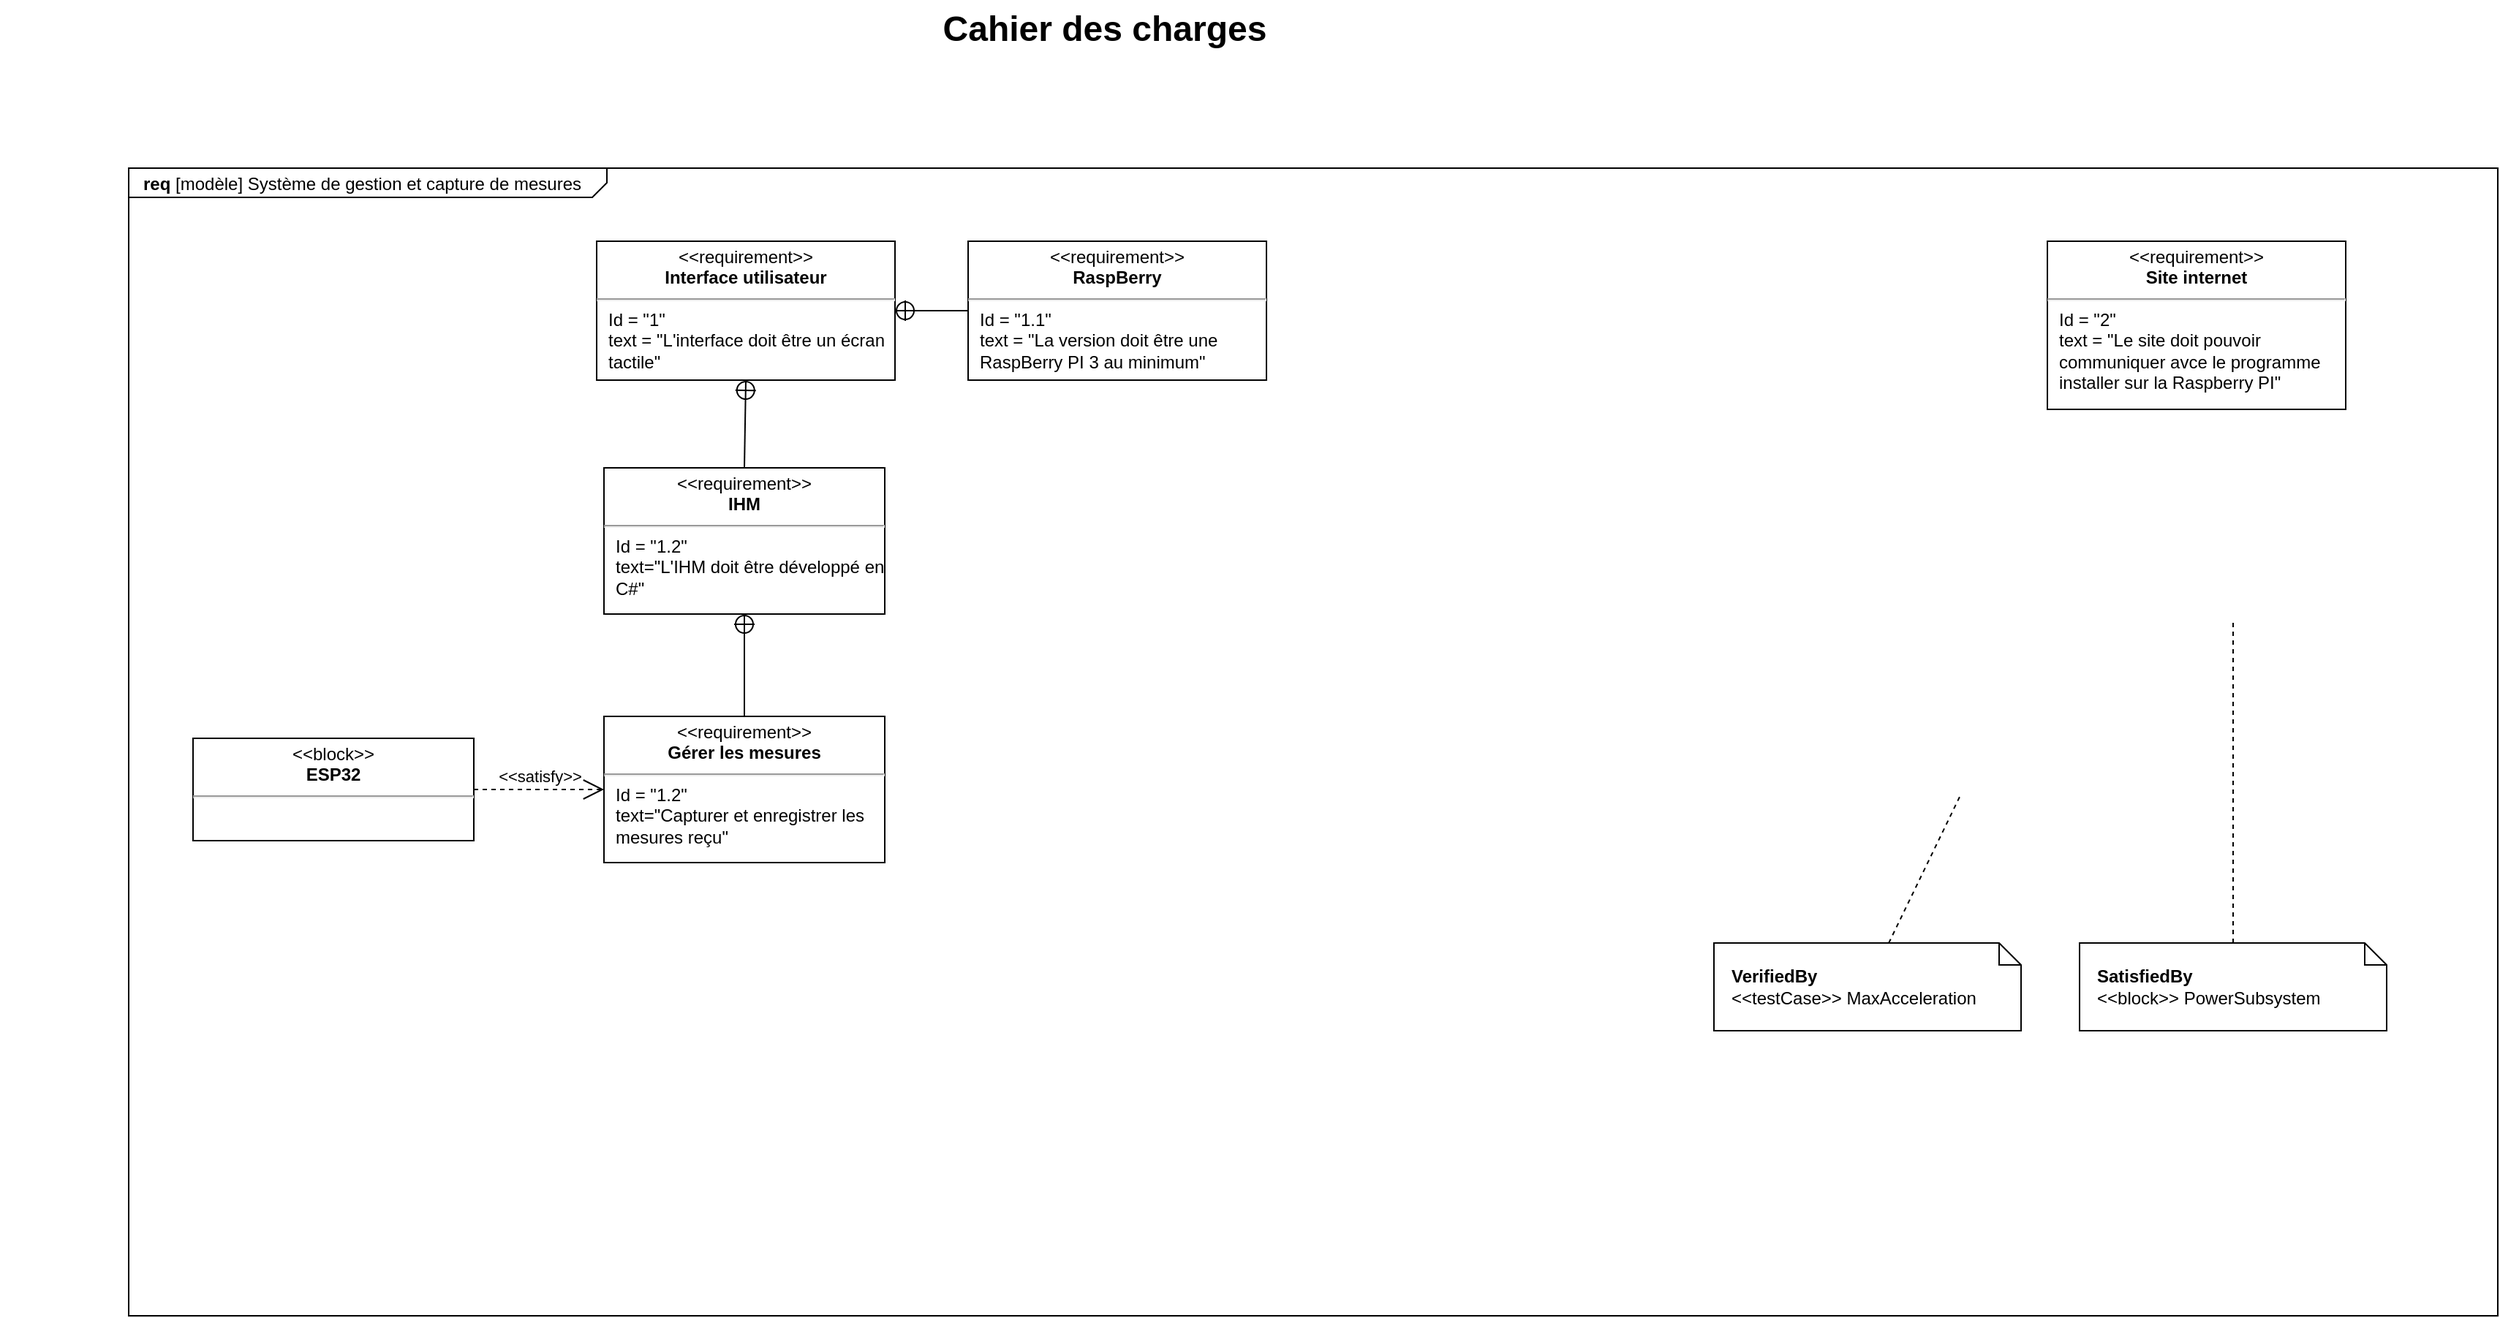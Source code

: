 <mxfile version="21.2.9" type="github">
  <diagram name="Page-1" id="929967ad-93f9-6ef4-fab6-5d389245f69c">
    <mxGraphModel dx="645" dy="274" grid="1" gridSize="10" guides="1" tooltips="1" connect="1" arrows="1" fold="1" page="1" pageScale="1.5" pageWidth="1169" pageHeight="826" background="none" math="0" shadow="0">
      <root>
        <mxCell id="0" style=";html=1;" />
        <mxCell id="1" style=";html=1;" parent="0" />
        <mxCell id="1672d66443f91eb5-1" value="&lt;p style=&quot;margin: 0px ; margin-top: 4px ; margin-left: 10px ; text-align: left&quot;&gt;&lt;b&gt;req&lt;/b&gt;&amp;nbsp;[modèle] Système de gestion et capture de mesures&lt;/p&gt;" style="html=1;strokeWidth=1;shape=mxgraph.sysml.package;html=1;overflow=fill;whiteSpace=wrap;fillColor=none;gradientColor=none;fontSize=12;align=center;labelX=327.64;" parent="1" vertex="1">
          <mxGeometry x="210" y="295" width="1620" height="785" as="geometry" />
        </mxCell>
        <mxCell id="1672d66443f91eb5-19" style="rounded=0;html=1;endArrow=none;endFill=0;jettySize=auto;orthogonalLoop=1;dashed=1;" parent="1" source="1672d66443f91eb5-11" edge="1">
          <mxGeometry relative="1" as="geometry">
            <mxPoint x="1462.03" y="725" as="targetPoint" />
          </mxGeometry>
        </mxCell>
        <mxCell id="1672d66443f91eb5-11" value="&lt;b&gt;VerifiedBy&lt;/b&gt;&lt;div&gt;&amp;lt;&amp;lt;testCase&amp;gt;&amp;gt; MaxAcceleration&lt;/div&gt;" style="shape=note;size=15;align=left;spacingLeft=10;html=1;whiteSpace=wrap;strokeWidth=1;fontSize=12;" parent="1" vertex="1">
          <mxGeometry x="1294" y="825" width="210" height="60" as="geometry" />
        </mxCell>
        <mxCell id="1672d66443f91eb5-20" style="edgeStyle=none;rounded=0;html=1;dashed=1;endArrow=none;endFill=0;jettySize=auto;orthogonalLoop=1;" parent="1" source="1672d66443f91eb5-12" edge="1">
          <mxGeometry relative="1" as="geometry">
            <mxPoint x="1649" y="605" as="targetPoint" />
          </mxGeometry>
        </mxCell>
        <mxCell id="1672d66443f91eb5-12" value="&lt;b&gt;SatisfiedBy&lt;/b&gt;&lt;div&gt;&amp;lt;&amp;lt;block&amp;gt;&amp;gt; PowerSubsystem&lt;/div&gt;" style="shape=note;size=15;align=left;spacingLeft=10;html=1;whiteSpace=wrap;strokeWidth=1;fontSize=12;" parent="1" vertex="1">
          <mxGeometry x="1544" y="825" width="210" height="60" as="geometry" />
        </mxCell>
        <mxCell id="1672d66443f91eb5-23" value="Cahier des charges" style="text;strokeColor=none;fillColor=none;html=1;fontSize=24;fontStyle=1;verticalAlign=middle;align=center;" parent="1" vertex="1">
          <mxGeometry x="122" y="180" width="1510" height="40" as="geometry" />
        </mxCell>
        <mxCell id="skP8LqyMPYf7C6mUsK04-3" value="&lt;p style=&quot;margin: 0px ; margin-top: 4px ; text-align: center&quot;&gt;&amp;lt;&amp;lt;requirement&amp;gt;&amp;gt;&lt;br&gt;&lt;b&gt;Interface utilisateur&lt;/b&gt;&lt;/p&gt;&lt;hr&gt;&lt;p style=&quot;margin: 0px ; margin-left: 8px ; text-align: left&quot;&gt;Id = &quot;1&quot;&lt;/p&gt;&lt;p style=&quot;margin: 0px ; margin-left: 8px ; text-align: left&quot;&gt;text = &quot;L&#39;interface doit être un écran tactile&quot;&lt;/p&gt;" style="shape=rect;html=1;overflow=fill;whiteSpace=wrap;" vertex="1" parent="1">
          <mxGeometry x="530" y="345" width="204" height="95" as="geometry" />
        </mxCell>
        <mxCell id="skP8LqyMPYf7C6mUsK04-6" value="" style="edgeStyle=none;html=1;startArrow=sysMLPackCont;startSize=12;endArrow=none;rounded=0;entryX=0.5;entryY=0;entryDx=0;entryDy=0;exitX=0.5;exitY=1;exitDx=0;exitDy=0;" edge="1" parent="1" source="skP8LqyMPYf7C6mUsK04-3" target="skP8LqyMPYf7C6mUsK04-7">
          <mxGeometry width="160" relative="1" as="geometry">
            <mxPoint x="664" y="420" as="sourcePoint" />
            <mxPoint x="681" y="500" as="targetPoint" />
          </mxGeometry>
        </mxCell>
        <mxCell id="skP8LqyMPYf7C6mUsK04-7" value="&lt;p style=&quot;margin: 0px ; margin-top: 4px ; text-align: center&quot;&gt;&amp;lt;&amp;lt;requirement&amp;gt;&amp;gt;&lt;br&gt;&lt;b&gt;IHM&lt;/b&gt;&lt;/p&gt;&lt;hr&gt;&lt;p style=&quot;margin: 0px ; margin-left: 8px ; text-align: left&quot;&gt;Id = &quot;1.2&quot;&lt;/p&gt;&lt;p style=&quot;margin: 0px ; margin-left: 8px ; text-align: left&quot;&gt;text=&quot;L&#39;IHM doit être développé en C#&quot;&lt;/p&gt;" style="shape=rect;html=1;overflow=fill;whiteSpace=wrap;" vertex="1" parent="1">
          <mxGeometry x="535" y="500" width="192" height="100" as="geometry" />
        </mxCell>
        <mxCell id="skP8LqyMPYf7C6mUsK04-9" value="&lt;p style=&quot;margin: 0px ; margin-top: 4px ; text-align: center&quot;&gt;&amp;lt;&amp;lt;requirement&amp;gt;&amp;gt;&lt;br&gt;&lt;b&gt;Site internet&lt;/b&gt;&lt;/p&gt;&lt;hr&gt;&lt;p style=&quot;margin: 0px ; margin-left: 8px ; text-align: left&quot;&gt;Id = &quot;2&quot;&lt;/p&gt;&lt;p style=&quot;margin: 0px ; margin-left: 8px ; text-align: left&quot;&gt;text = &quot;Le site doit pouvoir communiquer avce le programme installer sur la Raspberry PI&quot;&lt;/p&gt;" style="shape=rect;html=1;overflow=fill;whiteSpace=wrap;" vertex="1" parent="1">
          <mxGeometry x="1522" y="345" width="204" height="115" as="geometry" />
        </mxCell>
        <mxCell id="skP8LqyMPYf7C6mUsK04-10" value="&lt;p style=&quot;margin: 0px ; margin-top: 4px ; text-align: center&quot;&gt;&amp;lt;&amp;lt;requirement&amp;gt;&amp;gt;&lt;br&gt;&lt;b&gt;RaspBerry&lt;/b&gt;&lt;/p&gt;&lt;hr&gt;&lt;p style=&quot;margin: 0px ; margin-left: 8px ; text-align: left&quot;&gt;Id = &quot;1.1&quot;&lt;/p&gt;&lt;p style=&quot;margin: 0px ; margin-left: 8px ; text-align: left&quot;&gt;text = &quot;La version doit être une RaspBerry PI 3 au minimum&quot;&lt;/p&gt;" style="shape=rect;html=1;overflow=fill;whiteSpace=wrap;" vertex="1" parent="1">
          <mxGeometry x="784" y="345" width="204" height="95" as="geometry" />
        </mxCell>
        <mxCell id="skP8LqyMPYf7C6mUsK04-11" value="" style="edgeStyle=none;html=1;startArrow=sysMLPackCont;startSize=12;endArrow=none;rounded=0;entryX=0;entryY=0.5;entryDx=0;entryDy=0;exitX=1;exitY=0.5;exitDx=0;exitDy=0;" edge="1" parent="1" source="skP8LqyMPYf7C6mUsK04-3" target="skP8LqyMPYf7C6mUsK04-10">
          <mxGeometry width="160" relative="1" as="geometry">
            <mxPoint x="642" y="440" as="sourcePoint" />
            <mxPoint x="636" y="510" as="targetPoint" />
          </mxGeometry>
        </mxCell>
        <mxCell id="skP8LqyMPYf7C6mUsK04-14" value="&lt;p style=&quot;margin: 0px ; margin-top: 4px ; text-align: center&quot;&gt;&amp;lt;&amp;lt;requirement&amp;gt;&amp;gt;&lt;br&gt;&lt;b&gt;Gérer les mesures&lt;/b&gt;&lt;/p&gt;&lt;hr&gt;&lt;p style=&quot;margin: 0px ; margin-left: 8px ; text-align: left&quot;&gt;Id = &quot;1.2&quot;&lt;/p&gt;&lt;p style=&quot;margin: 0px ; margin-left: 8px ; text-align: left&quot;&gt;text=&quot;Capturer et enregistrer les mesures reçu&quot;&lt;/p&gt;" style="shape=rect;html=1;overflow=fill;whiteSpace=wrap;" vertex="1" parent="1">
          <mxGeometry x="535" y="670" width="192" height="100" as="geometry" />
        </mxCell>
        <mxCell id="skP8LqyMPYf7C6mUsK04-15" value="&lt;p style=&quot;margin: 0px ; margin-top: 4px ; text-align: center&quot;&gt;&amp;lt;&amp;lt;block&amp;gt;&amp;gt;&lt;br&gt;&lt;b&gt;ESP32&lt;/b&gt;&lt;/p&gt;&lt;hr&gt;&lt;p style=&quot;margin: 0px ; margin-left: 8px ; text-align: left&quot;&gt;&lt;br&gt;&lt;/p&gt;" style="shape=rect;html=1;overflow=fill;whiteSpace=wrap;" vertex="1" parent="1">
          <mxGeometry x="254" y="685" width="192" height="70" as="geometry" />
        </mxCell>
        <mxCell id="skP8LqyMPYf7C6mUsK04-16" value="" style="edgeStyle=none;html=1;startArrow=sysMLPackCont;startSize=12;endArrow=none;rounded=0;entryX=0.5;entryY=0;entryDx=0;entryDy=0;exitX=0.5;exitY=1;exitDx=0;exitDy=0;" edge="1" parent="1" source="skP8LqyMPYf7C6mUsK04-7" target="skP8LqyMPYf7C6mUsK04-14">
          <mxGeometry width="160" relative="1" as="geometry">
            <mxPoint x="642" y="450" as="sourcePoint" />
            <mxPoint x="641" y="510" as="targetPoint" />
          </mxGeometry>
        </mxCell>
        <mxCell id="skP8LqyMPYf7C6mUsK04-17" value="&amp;lt;&amp;lt;satisfy&amp;gt;&amp;gt;" style="edgeStyle=none;html=1;endArrow=open;endSize=12;dashed=1;verticalAlign=bottom;rounded=0;exitX=1;exitY=0.5;exitDx=0;exitDy=0;entryX=0;entryY=0.5;entryDx=0;entryDy=0;" edge="1" parent="1" source="skP8LqyMPYf7C6mUsK04-15" target="skP8LqyMPYf7C6mUsK04-14">
          <mxGeometry width="160" relative="1" as="geometry">
            <mxPoint x="390" y="630" as="sourcePoint" />
            <mxPoint x="550" y="630" as="targetPoint" />
          </mxGeometry>
        </mxCell>
      </root>
    </mxGraphModel>
  </diagram>
</mxfile>
